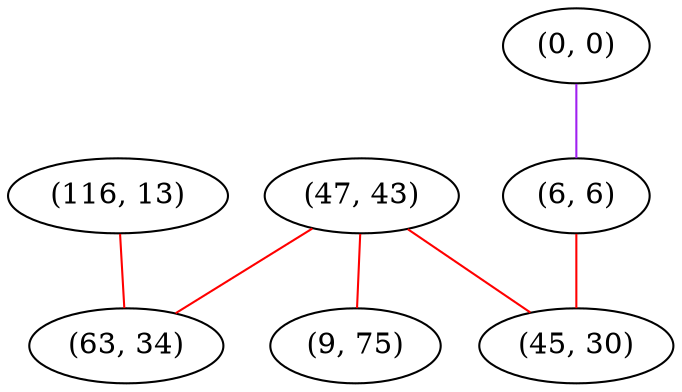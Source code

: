 graph "" {
"(116, 13)";
"(0, 0)";
"(6, 6)";
"(47, 43)";
"(9, 75)";
"(63, 34)";
"(45, 30)";
"(116, 13)" -- "(63, 34)"  [color=red, key=0, weight=1];
"(0, 0)" -- "(6, 6)"  [color=purple, key=0, weight=4];
"(6, 6)" -- "(45, 30)"  [color=red, key=0, weight=1];
"(47, 43)" -- "(45, 30)"  [color=red, key=0, weight=1];
"(47, 43)" -- "(9, 75)"  [color=red, key=0, weight=1];
"(47, 43)" -- "(63, 34)"  [color=red, key=0, weight=1];
}
